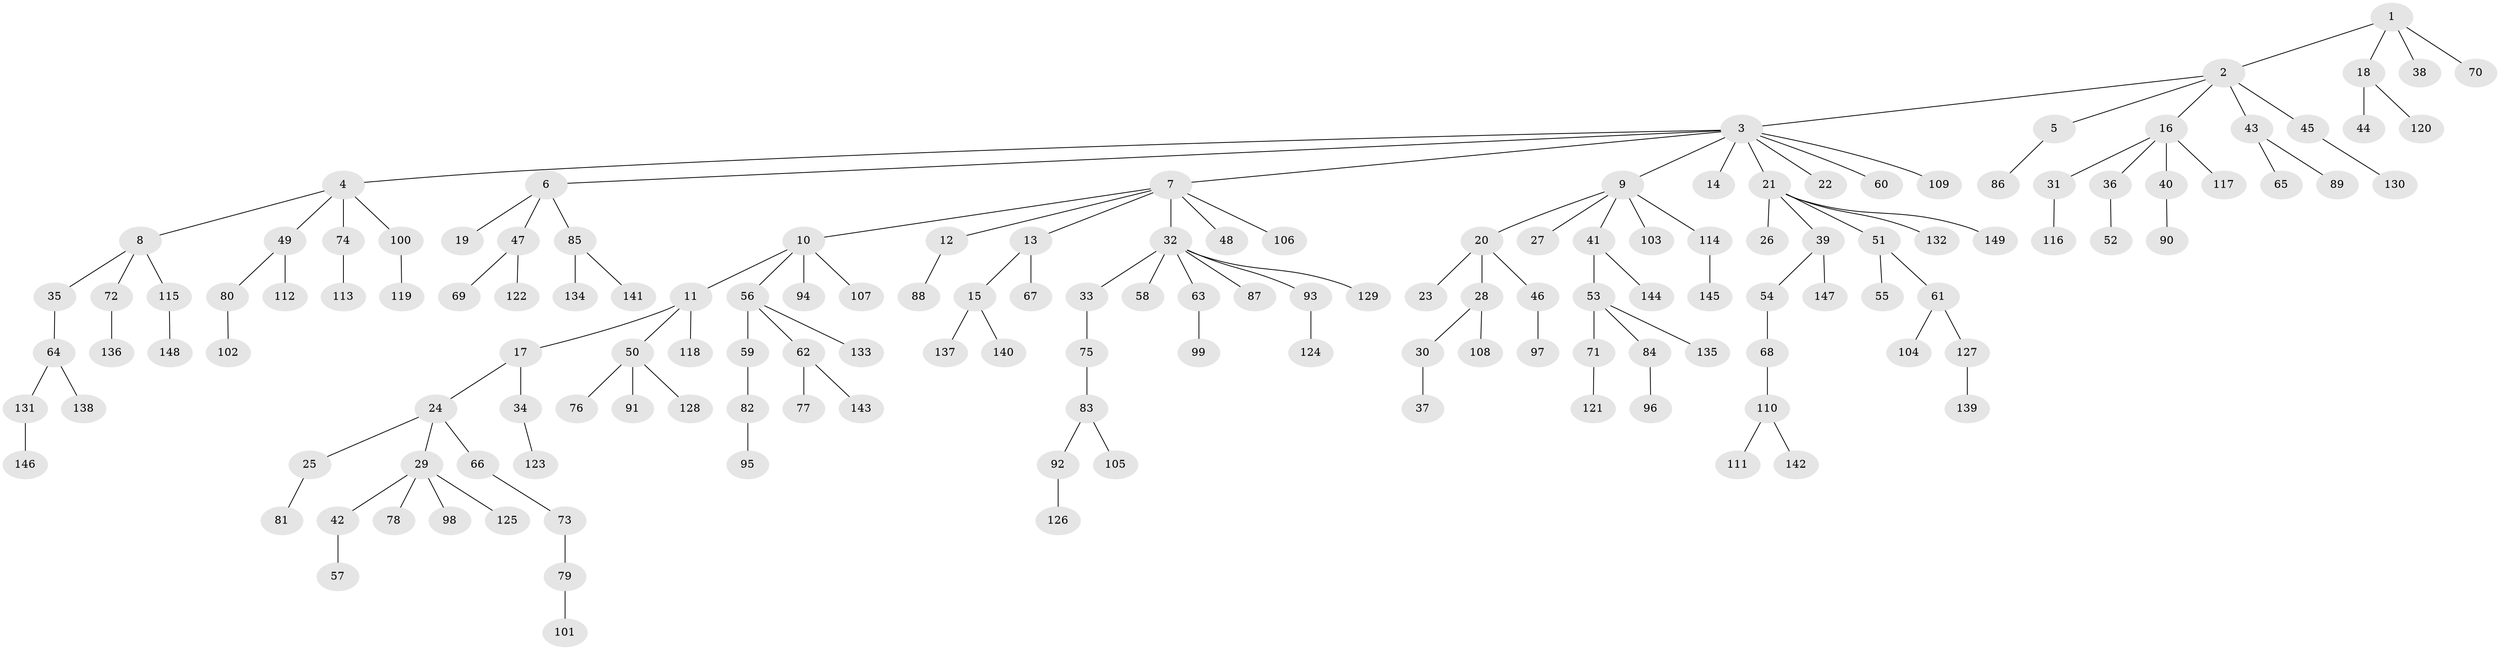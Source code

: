 // Generated by graph-tools (version 1.1) at 2025/15/03/09/25 04:15:23]
// undirected, 149 vertices, 148 edges
graph export_dot {
graph [start="1"]
  node [color=gray90,style=filled];
  1;
  2;
  3;
  4;
  5;
  6;
  7;
  8;
  9;
  10;
  11;
  12;
  13;
  14;
  15;
  16;
  17;
  18;
  19;
  20;
  21;
  22;
  23;
  24;
  25;
  26;
  27;
  28;
  29;
  30;
  31;
  32;
  33;
  34;
  35;
  36;
  37;
  38;
  39;
  40;
  41;
  42;
  43;
  44;
  45;
  46;
  47;
  48;
  49;
  50;
  51;
  52;
  53;
  54;
  55;
  56;
  57;
  58;
  59;
  60;
  61;
  62;
  63;
  64;
  65;
  66;
  67;
  68;
  69;
  70;
  71;
  72;
  73;
  74;
  75;
  76;
  77;
  78;
  79;
  80;
  81;
  82;
  83;
  84;
  85;
  86;
  87;
  88;
  89;
  90;
  91;
  92;
  93;
  94;
  95;
  96;
  97;
  98;
  99;
  100;
  101;
  102;
  103;
  104;
  105;
  106;
  107;
  108;
  109;
  110;
  111;
  112;
  113;
  114;
  115;
  116;
  117;
  118;
  119;
  120;
  121;
  122;
  123;
  124;
  125;
  126;
  127;
  128;
  129;
  130;
  131;
  132;
  133;
  134;
  135;
  136;
  137;
  138;
  139;
  140;
  141;
  142;
  143;
  144;
  145;
  146;
  147;
  148;
  149;
  1 -- 2;
  1 -- 18;
  1 -- 38;
  1 -- 70;
  2 -- 3;
  2 -- 5;
  2 -- 16;
  2 -- 43;
  2 -- 45;
  3 -- 4;
  3 -- 6;
  3 -- 7;
  3 -- 9;
  3 -- 14;
  3 -- 21;
  3 -- 22;
  3 -- 60;
  3 -- 109;
  4 -- 8;
  4 -- 49;
  4 -- 74;
  4 -- 100;
  5 -- 86;
  6 -- 19;
  6 -- 47;
  6 -- 85;
  7 -- 10;
  7 -- 12;
  7 -- 13;
  7 -- 32;
  7 -- 48;
  7 -- 106;
  8 -- 35;
  8 -- 72;
  8 -- 115;
  9 -- 20;
  9 -- 27;
  9 -- 41;
  9 -- 103;
  9 -- 114;
  10 -- 11;
  10 -- 56;
  10 -- 94;
  10 -- 107;
  11 -- 17;
  11 -- 50;
  11 -- 118;
  12 -- 88;
  13 -- 15;
  13 -- 67;
  15 -- 137;
  15 -- 140;
  16 -- 31;
  16 -- 36;
  16 -- 40;
  16 -- 117;
  17 -- 24;
  17 -- 34;
  18 -- 44;
  18 -- 120;
  20 -- 23;
  20 -- 28;
  20 -- 46;
  21 -- 26;
  21 -- 39;
  21 -- 51;
  21 -- 132;
  21 -- 149;
  24 -- 25;
  24 -- 29;
  24 -- 66;
  25 -- 81;
  28 -- 30;
  28 -- 108;
  29 -- 42;
  29 -- 78;
  29 -- 98;
  29 -- 125;
  30 -- 37;
  31 -- 116;
  32 -- 33;
  32 -- 58;
  32 -- 63;
  32 -- 87;
  32 -- 93;
  32 -- 129;
  33 -- 75;
  34 -- 123;
  35 -- 64;
  36 -- 52;
  39 -- 54;
  39 -- 147;
  40 -- 90;
  41 -- 53;
  41 -- 144;
  42 -- 57;
  43 -- 65;
  43 -- 89;
  45 -- 130;
  46 -- 97;
  47 -- 69;
  47 -- 122;
  49 -- 80;
  49 -- 112;
  50 -- 76;
  50 -- 91;
  50 -- 128;
  51 -- 55;
  51 -- 61;
  53 -- 71;
  53 -- 84;
  53 -- 135;
  54 -- 68;
  56 -- 59;
  56 -- 62;
  56 -- 133;
  59 -- 82;
  61 -- 104;
  61 -- 127;
  62 -- 77;
  62 -- 143;
  63 -- 99;
  64 -- 131;
  64 -- 138;
  66 -- 73;
  68 -- 110;
  71 -- 121;
  72 -- 136;
  73 -- 79;
  74 -- 113;
  75 -- 83;
  79 -- 101;
  80 -- 102;
  82 -- 95;
  83 -- 92;
  83 -- 105;
  84 -- 96;
  85 -- 134;
  85 -- 141;
  92 -- 126;
  93 -- 124;
  100 -- 119;
  110 -- 111;
  110 -- 142;
  114 -- 145;
  115 -- 148;
  127 -- 139;
  131 -- 146;
}
